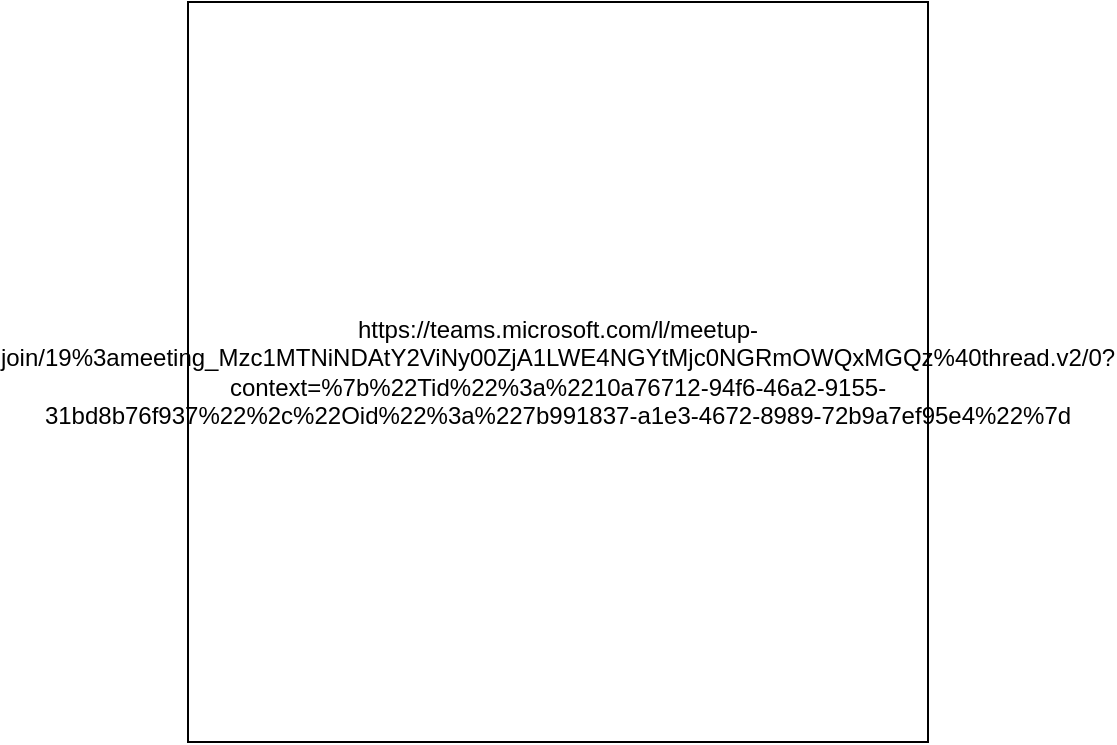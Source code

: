 <mxfile version="27.1.6">
  <diagram name="Página-1" id="LPzA1EdKOrGCX12UJips">
    <mxGraphModel dx="1699" dy="421" grid="1" gridSize="10" guides="1" tooltips="1" connect="1" arrows="1" fold="1" page="1" pageScale="1" pageWidth="827" pageHeight="1169" math="0" shadow="0">
      <root>
        <mxCell id="0" />
        <mxCell id="1" parent="0" />
        <mxCell id="OgM6Et-30z3pMFfyQZWw-1" value="&lt;div&gt;https://teams.microsoft.com/l/meetup-join/19%3ameeting_Mzc1MTNiNDAtY2ViNy00ZjA1LWE4NGYtMjc0NGRmOWQxMGQz%40thread.v2/0?context=%7b%22Tid%22%3a%2210a76712-94f6-46a2-9155-31bd8b76f937%22%2c%22Oid%22%3a%227b991837-a1e3-4672-8989-72b9a7ef95e4%22%7d&lt;/div&gt;" style="whiteSpace=wrap;html=1;aspect=fixed;" parent="1" vertex="1">
          <mxGeometry x="90" y="80" width="370" height="370" as="geometry" />
        </mxCell>
      </root>
    </mxGraphModel>
  </diagram>
</mxfile>
